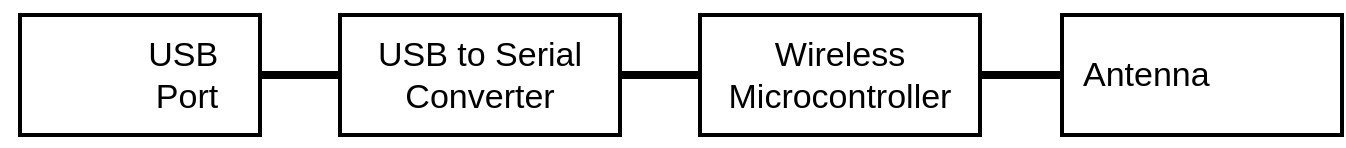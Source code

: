 <mxfile version="14.4.3" type="device"><diagram id="ys6by2hlixQj9zVGXk8o" name="Page-1"><mxGraphModel dx="1185" dy="736" grid="1" gridSize="10" guides="1" tooltips="1" connect="1" arrows="1" fold="1" page="1" pageScale="1" pageWidth="827" pageHeight="1169" math="0" shadow="0"><root><mxCell id="0"/><mxCell id="1" parent="0"/><mxCell id="JD06QGTfDXgXLIv0MCHw-20" value="" style="edgeStyle=orthogonalEdgeStyle;rounded=0;orthogonalLoop=1;jettySize=auto;html=1;fontSize=17;startArrow=none;startFill=0;endArrow=none;endFill=0;strokeWidth=4;" edge="1" parent="1" source="JD06QGTfDXgXLIv0MCHw-15" target="JD06QGTfDXgXLIv0MCHw-16"><mxGeometry relative="1" as="geometry"/></mxCell><mxCell id="JD06QGTfDXgXLIv0MCHw-15" value="&lt;div style=&quot;font-size: 17px;&quot;&gt;USB to Serial&lt;/div&gt;&lt;div style=&quot;font-size: 17px;&quot;&gt;Converter&lt;br style=&quot;font-size: 17px;&quot;&gt;&lt;/div&gt;" style="whiteSpace=wrap;html=1;align=center;fontSize=17;strokeWidth=2;" vertex="1" parent="1"><mxGeometry x="170" y="7.5" width="140" height="60" as="geometry"/></mxCell><mxCell id="JD06QGTfDXgXLIv0MCHw-22" style="edgeStyle=orthogonalEdgeStyle;rounded=0;orthogonalLoop=1;jettySize=auto;html=1;exitX=1;exitY=0.5;exitDx=0;exitDy=0;entryX=0;entryY=0.5;entryDx=0;entryDy=0;fontSize=17;startArrow=none;startFill=0;endArrow=none;endFill=0;strokeWidth=4;" edge="1" parent="1" source="JD06QGTfDXgXLIv0MCHw-16" target="JD06QGTfDXgXLIv0MCHw-10"><mxGeometry relative="1" as="geometry"/></mxCell><mxCell id="JD06QGTfDXgXLIv0MCHw-16" value="&lt;div style=&quot;font-size: 17px;&quot;&gt;Wireless&lt;/div&gt;&lt;div style=&quot;font-size: 17px;&quot;&gt;Microcontroller&lt;br style=&quot;font-size: 17px;&quot;&gt;&lt;/div&gt;" style="whiteSpace=wrap;html=1;align=center;fontSize=17;strokeWidth=2;" vertex="1" parent="1"><mxGeometry x="350" y="7.5" width="140" height="60" as="geometry"/></mxCell><mxCell id="JD06QGTfDXgXLIv0MCHw-19" value="" style="edgeStyle=orthogonalEdgeStyle;rounded=0;orthogonalLoop=1;jettySize=auto;html=1;fontSize=17;startArrow=none;startFill=0;endArrow=none;endFill=0;strokeWidth=4;" edge="1" parent="1" source="JD06QGTfDXgXLIv0MCHw-9" target="JD06QGTfDXgXLIv0MCHw-15"><mxGeometry relative="1" as="geometry"/></mxCell><mxCell id="JD06QGTfDXgXLIv0MCHw-10" value="&amp;nbsp; Antenna" style="whiteSpace=wrap;html=1;align=left;fontSize=17;strokeWidth=2;" vertex="1" parent="1"><mxGeometry x="531" y="7.5" width="140" height="60" as="geometry"/></mxCell><mxCell id="JD06QGTfDXgXLIv0MCHw-7" value="" style="shape=image;html=1;verticalAlign=top;verticalLabelPosition=bottom;labelBackgroundColor=#ffffff;imageAspect=0;aspect=fixed;image=https://cdn1.iconfinder.com/data/icons/computer-hardware-hand-drawn-vol-1/52/signal__device__technology__radar__satellite__antenna__tower-128.png" vertex="1" parent="1"><mxGeometry x="620" y="11.5" width="50" height="50" as="geometry"/></mxCell><mxCell id="JD06QGTfDXgXLIv0MCHw-9" value="&lt;font style=&quot;font-size: 17px&quot; face=&quot;Helvetica&quot;&gt;USB&amp;nbsp; &amp;nbsp;&amp;nbsp; &lt;br&gt;Port &amp;nbsp; &amp;nbsp; &lt;br style=&quot;font-size: 17px&quot;&gt;&lt;/font&gt;" style="whiteSpace=wrap;html=1;align=right;fontSize=17;strokeWidth=2;" vertex="1" parent="1"><mxGeometry x="10" y="7.5" width="120" height="60" as="geometry"/></mxCell><mxCell id="JD06QGTfDXgXLIv0MCHw-5" value="" style="shape=image;html=1;verticalAlign=top;verticalLabelPosition=bottom;labelBackgroundColor=#ffffff;imageAspect=0;aspect=fixed;image=https://cdn3.iconfinder.com/data/icons/computer-51/100/computer_1-128.png" vertex="1" parent="1"><mxGeometry width="73" height="73" as="geometry"/></mxCell></root></mxGraphModel></diagram></mxfile>